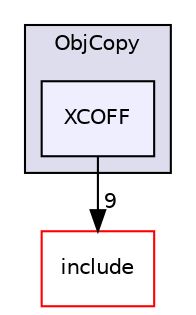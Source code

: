 digraph "lib/ObjCopy/XCOFF" {
  bgcolor=transparent;
  compound=true
  node [ fontsize="10", fontname="Helvetica"];
  edge [ labelfontsize="10", labelfontname="Helvetica"];
  subgraph clusterdir_852ebda2bb84520f77418fa9810685ae {
    graph [ bgcolor="#ddddee", pencolor="black", label="ObjCopy" fontname="Helvetica", fontsize="10", URL="dir_852ebda2bb84520f77418fa9810685ae.html"]
  dir_f29b039c85cde0557f2fa3a15dd64641 [shape=box, label="XCOFF", style="filled", fillcolor="#eeeeff", pencolor="black", URL="dir_f29b039c85cde0557f2fa3a15dd64641.html"];
  }
  dir_d44c64559bbebec7f509842c48db8b23 [shape=box label="include" color="red" URL="dir_d44c64559bbebec7f509842c48db8b23.html"];
  dir_f29b039c85cde0557f2fa3a15dd64641->dir_d44c64559bbebec7f509842c48db8b23 [headlabel="9", labeldistance=1.5 headhref="dir_000332_000001.html"];
}
